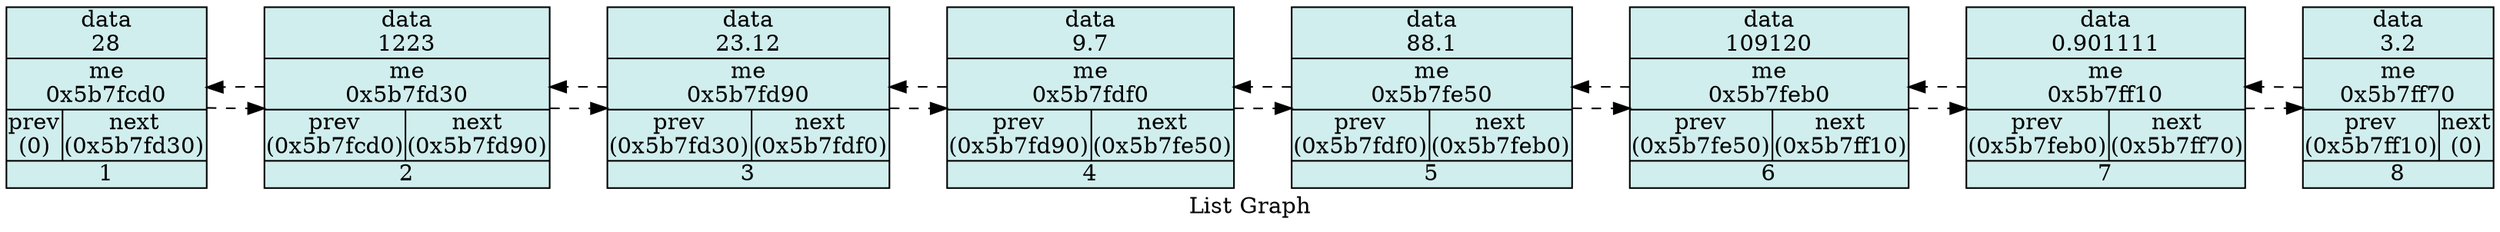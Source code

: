 digraph List {

	node [shape = "circle", style = "filled", fillcolor = "salmon1", fontcolor = "#000000", margin = "0.01"];
	edge [style = "dashed"];
	rankdir = "LR"

	label = "List Graph";

	"V0x5b7fcd0"[shape = "record", fillcolor="lightcyan2", label = "    data\n28 |    me\n0x5b7fcd0 | {prev\n(0) |  next\n(0x5b7fd30)} | <f0> 1"];
	"V0x5b7fd30"[shape = "record", fillcolor="lightcyan2", label = "    data\n1223 |    me\n0x5b7fd30 | {prev\n(0x5b7fcd0) |  next\n(0x5b7fd90)} | <f0> 2"];
	"V0x5b7fd90"[shape = "record", fillcolor="lightcyan2", label = "    data\n23.12 |    me\n0x5b7fd90 | {prev\n(0x5b7fd30) |  next\n(0x5b7fdf0)} | <f0> 3"];
	"V0x5b7fdf0"[shape = "record", fillcolor="lightcyan2", label = "    data\n9.7 |    me\n0x5b7fdf0 | {prev\n(0x5b7fd90) |  next\n(0x5b7fe50)} | <f0> 4"];
	"V0x5b7fe50"[shape = "record", fillcolor="lightcyan2", label = "    data\n88.1 |    me\n0x5b7fe50 | {prev\n(0x5b7fdf0) |  next\n(0x5b7feb0)} | <f0> 5"];
	"V0x5b7feb0"[shape = "record", fillcolor="lightcyan2", label = "    data\n109120 |    me\n0x5b7feb0 | {prev\n(0x5b7fe50) |  next\n(0x5b7ff10)} | <f0> 6"];
	"V0x5b7ff10"[shape = "record", fillcolor="lightcyan2", label = "    data\n0.901111 |    me\n0x5b7ff10 | {prev\n(0x5b7feb0) |  next\n(0x5b7ff70)} | <f0> 7"];
	"V0x5b7ff70"[shape = "record", fillcolor="lightcyan2", label = "    data\n3.2 |    me\n0x5b7ff70 | {prev\n(0x5b7ff10) |  next\n(0)} | <f0> 8"];

	"V0x5b7ff10"->"V0x5b7ff70";
	"V0x5b7feb0"->"V0x5b7ff10";
	"V0x5b7fe50"->"V0x5b7feb0";
	"V0x5b7fdf0"->"V0x5b7fe50";
	"V0x5b7fd90"->"V0x5b7fdf0";
	"V0x5b7fd30"->"V0x5b7fd90";
	"V0x5b7fcd0"->"V0x5b7fd30";
	"V0x5b7fd30"->"V0x5b7fcd0";
	"V0x5b7fd90"->"V0x5b7fd30";
	"V0x5b7fdf0"->"V0x5b7fd90";
	"V0x5b7fe50"->"V0x5b7fdf0";
	"V0x5b7feb0"->"V0x5b7fe50";
	"V0x5b7ff10"->"V0x5b7feb0";
	"V0x5b7ff70"->"V0x5b7ff10";
}
